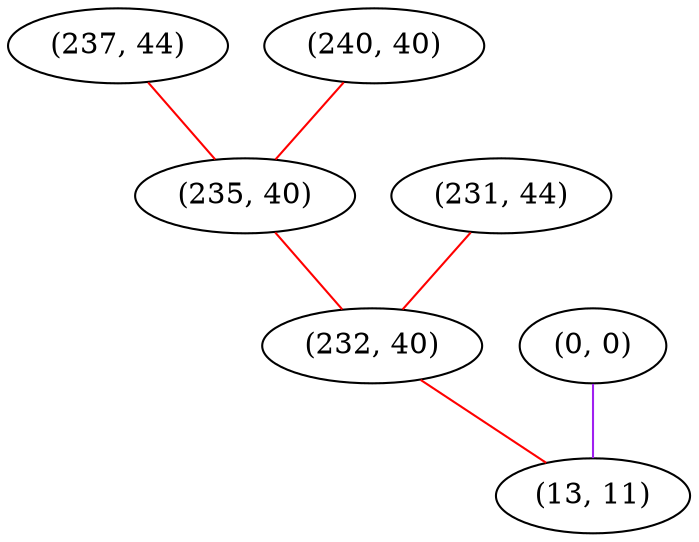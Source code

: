graph "" {
"(237, 44)";
"(0, 0)";
"(231, 44)";
"(240, 40)";
"(235, 40)";
"(232, 40)";
"(13, 11)";
"(237, 44)" -- "(235, 40)"  [color=red, key=0, weight=1];
"(0, 0)" -- "(13, 11)"  [color=purple, key=0, weight=4];
"(231, 44)" -- "(232, 40)"  [color=red, key=0, weight=1];
"(240, 40)" -- "(235, 40)"  [color=red, key=0, weight=1];
"(235, 40)" -- "(232, 40)"  [color=red, key=0, weight=1];
"(232, 40)" -- "(13, 11)"  [color=red, key=0, weight=1];
}
